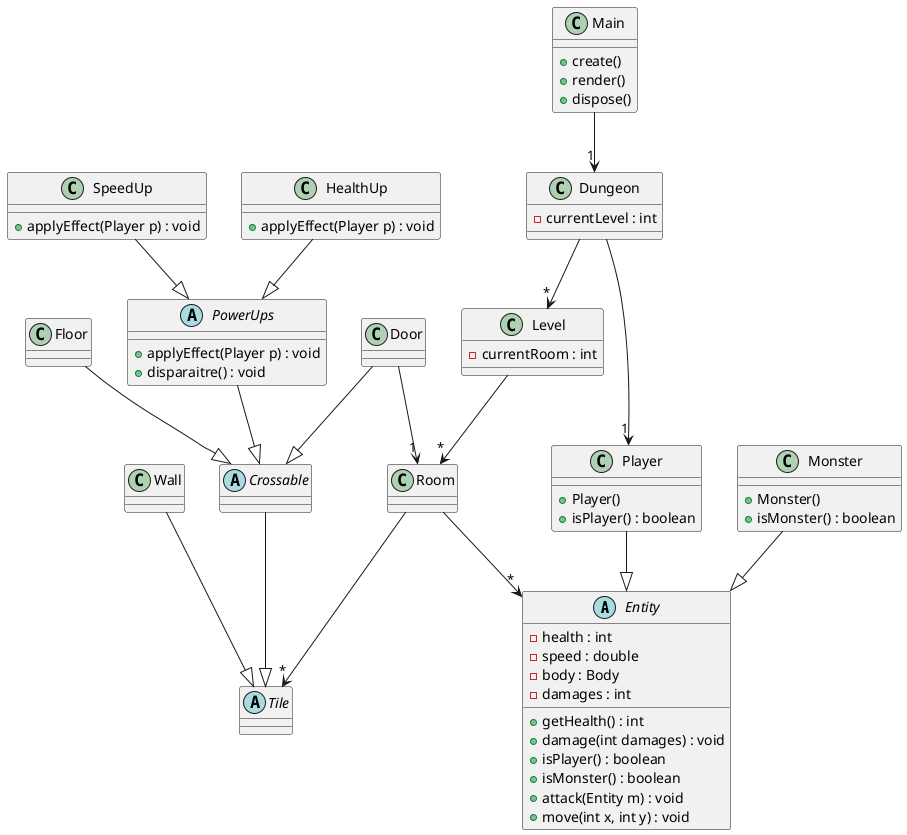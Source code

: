 @startuml



abstract class Entity {
    - health : int
    - speed : double
    - body : Body
    - damages : int
    + getHealth() : int
    + damage(int damages) : void
    + isPlayer() : boolean
    + isMonster() : boolean
    + attack(Entity m) : void
    + move(int x, int y) : void
}

class Player {
    + Player()
    + isPlayer() : boolean
}

class Monster {
    + Monster()
    + isMonster() : boolean
}

class Level {
    - currentRoom : int
}

class Room {

}

abstract class Tile {
    
}

class Wall {

}

class Floor {

}

class Door {

}

class Dungeon {
    - currentLevel : int
}

abstract class Crossable {

}

abstract class PowerUps {
    + applyEffect(Player p) : void
    + disparaitre() : void
}

class SpeedUp{
    + applyEffect(Player p) : void
}

class HealthUp{
    + applyEffect(Player p) : void
}

class Main {
    + create()
    + render()
    + dispose()
}

Dungeon -->"1" Player
Main -->"1" Dungeon
Level -->"*" Room
Dungeon -->"*" Level
Room -->"*" Tile
Room -->"*" Entity

Player --|> Entity
Monster --|> Entity

SpeedUp --|> PowerUps
HealthUp --|> PowerUps
Wall --|> Tile
Floor --|> Crossable
Door --|> Crossable
Door -->"1" Room
Crossable --|> Tile
PowerUps --|> Crossable
@enduml